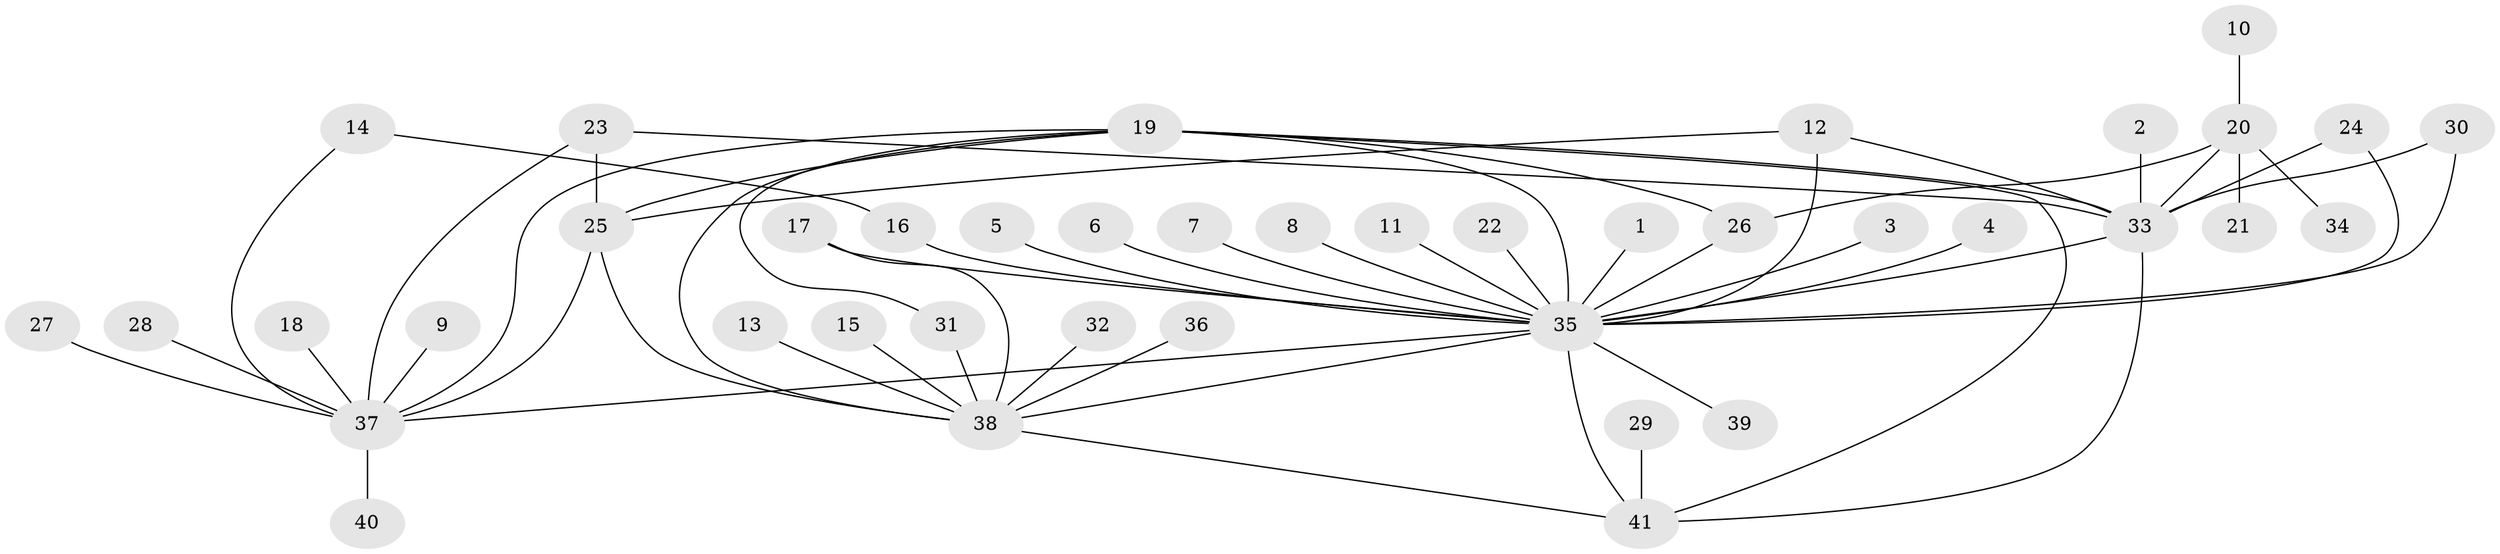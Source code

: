 // original degree distribution, {29: 0.012345679012345678, 4: 0.037037037037037035, 13: 0.024691358024691357, 6: 0.024691358024691357, 8: 0.024691358024691357, 1: 0.6049382716049383, 14: 0.012345679012345678, 5: 0.012345679012345678, 7: 0.012345679012345678, 2: 0.13580246913580246, 3: 0.09876543209876543}
// Generated by graph-tools (version 1.1) at 2025/01/03/09/25 03:01:52]
// undirected, 41 vertices, 59 edges
graph export_dot {
graph [start="1"]
  node [color=gray90,style=filled];
  1;
  2;
  3;
  4;
  5;
  6;
  7;
  8;
  9;
  10;
  11;
  12;
  13;
  14;
  15;
  16;
  17;
  18;
  19;
  20;
  21;
  22;
  23;
  24;
  25;
  26;
  27;
  28;
  29;
  30;
  31;
  32;
  33;
  34;
  35;
  36;
  37;
  38;
  39;
  40;
  41;
  1 -- 35 [weight=1.0];
  2 -- 33 [weight=1.0];
  3 -- 35 [weight=1.0];
  4 -- 35 [weight=1.0];
  5 -- 35 [weight=1.0];
  6 -- 35 [weight=1.0];
  7 -- 35 [weight=1.0];
  8 -- 35 [weight=1.0];
  9 -- 37 [weight=1.0];
  10 -- 20 [weight=1.0];
  11 -- 35 [weight=1.0];
  12 -- 25 [weight=1.0];
  12 -- 33 [weight=2.0];
  12 -- 35 [weight=2.0];
  13 -- 38 [weight=1.0];
  14 -- 16 [weight=1.0];
  14 -- 37 [weight=1.0];
  15 -- 38 [weight=1.0];
  16 -- 35 [weight=1.0];
  17 -- 35 [weight=1.0];
  17 -- 38 [weight=1.0];
  18 -- 37 [weight=1.0];
  19 -- 25 [weight=1.0];
  19 -- 26 [weight=1.0];
  19 -- 31 [weight=1.0];
  19 -- 33 [weight=1.0];
  19 -- 35 [weight=1.0];
  19 -- 37 [weight=1.0];
  19 -- 38 [weight=1.0];
  19 -- 41 [weight=1.0];
  20 -- 21 [weight=1.0];
  20 -- 26 [weight=1.0];
  20 -- 33 [weight=1.0];
  20 -- 34 [weight=1.0];
  22 -- 35 [weight=1.0];
  23 -- 25 [weight=1.0];
  23 -- 33 [weight=1.0];
  23 -- 37 [weight=1.0];
  24 -- 33 [weight=1.0];
  24 -- 35 [weight=1.0];
  25 -- 37 [weight=1.0];
  25 -- 38 [weight=1.0];
  26 -- 35 [weight=1.0];
  27 -- 37 [weight=1.0];
  28 -- 37 [weight=1.0];
  29 -- 41 [weight=1.0];
  30 -- 33 [weight=1.0];
  30 -- 35 [weight=1.0];
  31 -- 38 [weight=1.0];
  32 -- 38 [weight=1.0];
  33 -- 35 [weight=1.0];
  33 -- 41 [weight=1.0];
  35 -- 37 [weight=1.0];
  35 -- 38 [weight=1.0];
  35 -- 39 [weight=1.0];
  35 -- 41 [weight=1.0];
  36 -- 38 [weight=1.0];
  37 -- 40 [weight=1.0];
  38 -- 41 [weight=1.0];
}
